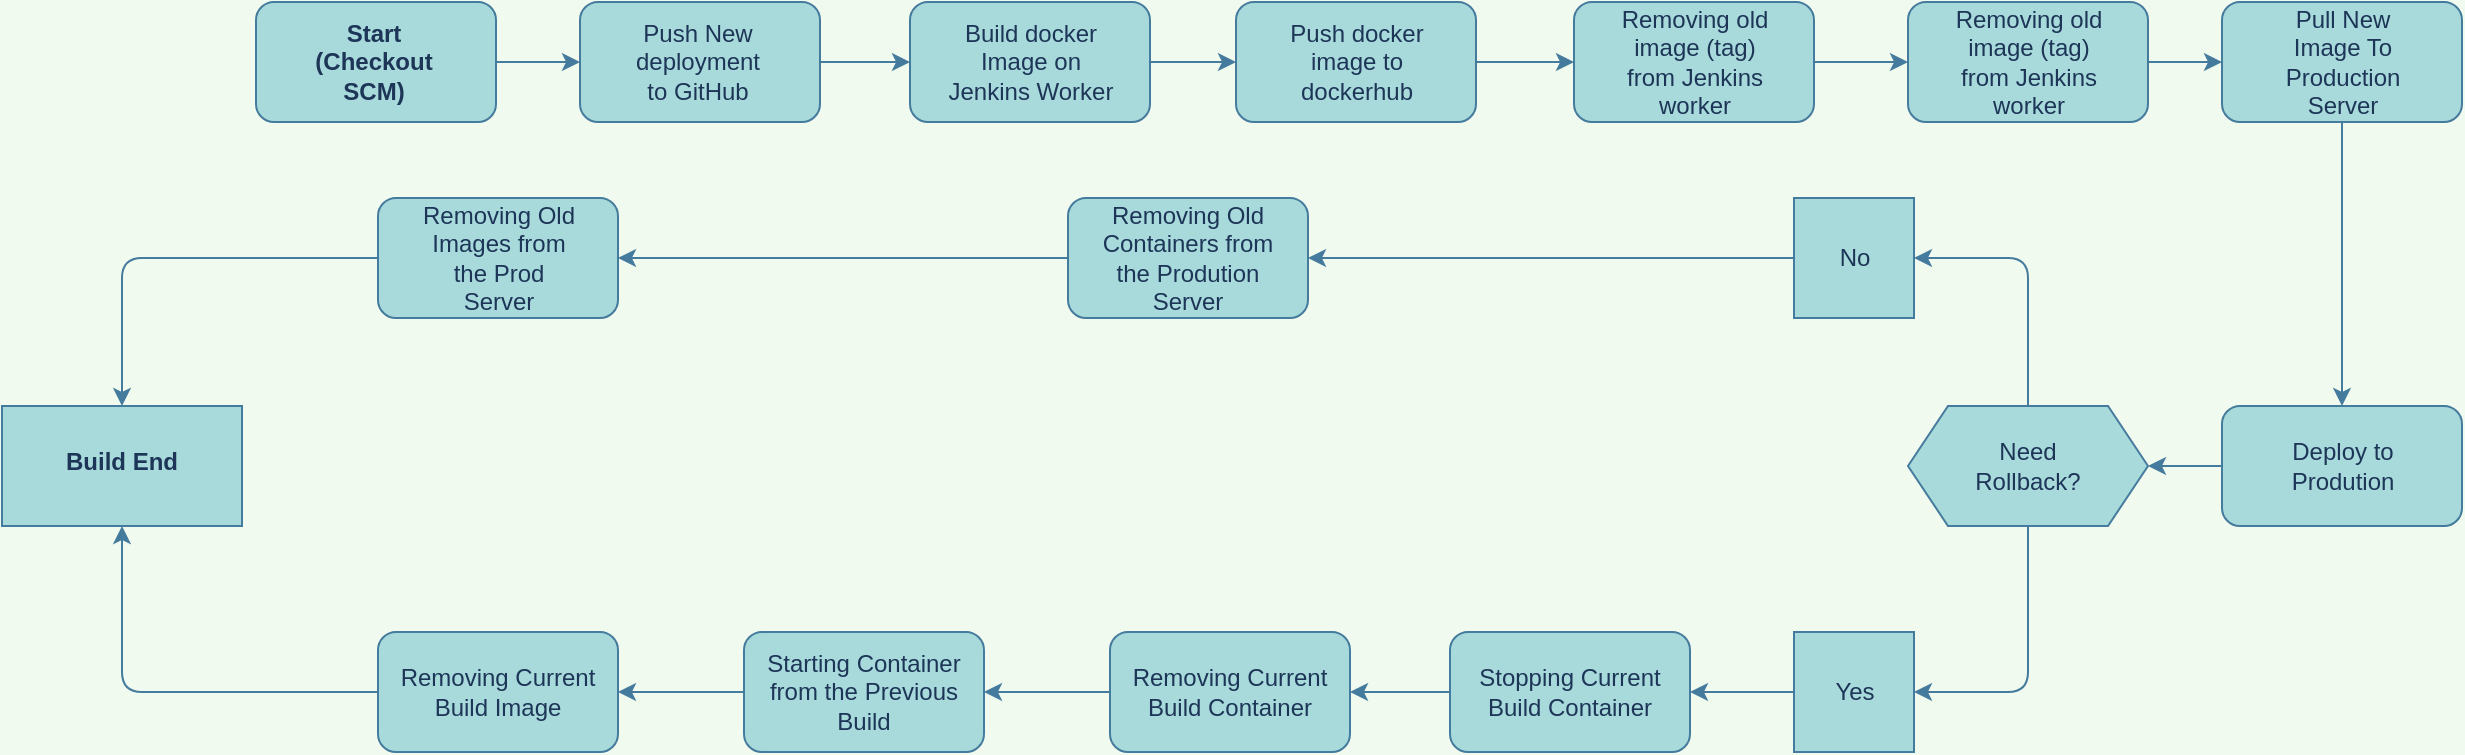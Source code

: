 <mxfile version="16.1.2" type="device"><diagram id="RAwgeoSbPlUqaqj36dcK" name="Page-1"><mxGraphModel dx="1422" dy="865" grid="0" gridSize="10" guides="1" tooltips="1" connect="1" arrows="1" fold="1" page="0" pageScale="1" pageWidth="1169" pageHeight="827" background="#F1FAEE" math="0" shadow="0"><root><mxCell id="0"/><mxCell id="1" parent="0"/><mxCell id="K67TKa0YOjbM_69NLetk-1" value="" style="group" vertex="1" connectable="0" parent="1"><mxGeometry x="136" y="303" width="1230" height="375" as="geometry"/></mxCell><mxCell id="l6Wf8PHzIdrjSA_T0MkG-34" value="" style="group;fontStyle=1" parent="K67TKa0YOjbM_69NLetk-1" vertex="1" connectable="0"><mxGeometry x="1110" y="202" width="120" height="60" as="geometry"/></mxCell><mxCell id="l6Wf8PHzIdrjSA_T0MkG-35" value="" style="rounded=1;whiteSpace=wrap;html=1;fillColor=#A8DADC;strokeColor=#457B9D;fontColor=#1D3557;aspect=fixed;" parent="l6Wf8PHzIdrjSA_T0MkG-34" vertex="1"><mxGeometry width="120" height="60" as="geometry"/></mxCell><mxCell id="l6Wf8PHzIdrjSA_T0MkG-36" value="Deploy to Prodution" style="text;html=1;strokeColor=none;fillColor=none;align=center;verticalAlign=middle;whiteSpace=wrap;rounded=0;fontColor=#1D3557;" parent="l6Wf8PHzIdrjSA_T0MkG-34" vertex="1"><mxGeometry x="17.5" y="15" width="85" height="30" as="geometry"/></mxCell><mxCell id="l6Wf8PHzIdrjSA_T0MkG-38" style="edgeStyle=orthogonalEdgeStyle;curved=0;rounded=1;sketch=0;orthogonalLoop=1;jettySize=auto;html=1;entryX=0.5;entryY=0;entryDx=0;entryDy=0;fontColor=#1D3557;strokeColor=#457B9D;fillColor=#A8DADC;" parent="K67TKa0YOjbM_69NLetk-1" source="l6Wf8PHzIdrjSA_T0MkG-29" target="l6Wf8PHzIdrjSA_T0MkG-35" edge="1"><mxGeometry relative="1" as="geometry"/></mxCell><mxCell id="l6Wf8PHzIdrjSA_T0MkG-39" value="" style="shape=hexagon;perimeter=hexagonPerimeter2;whiteSpace=wrap;html=1;fixedSize=1;rounded=0;sketch=0;fontColor=#1D3557;strokeColor=#457B9D;fillColor=#A8DADC;" parent="K67TKa0YOjbM_69NLetk-1" vertex="1"><mxGeometry x="953" y="202" width="120" height="60" as="geometry"/></mxCell><mxCell id="l6Wf8PHzIdrjSA_T0MkG-40" style="edgeStyle=orthogonalEdgeStyle;curved=0;rounded=1;sketch=0;orthogonalLoop=1;jettySize=auto;html=1;fontColor=#1D3557;strokeColor=#457B9D;fillColor=#A8DADC;" parent="K67TKa0YOjbM_69NLetk-1" source="l6Wf8PHzIdrjSA_T0MkG-35" target="l6Wf8PHzIdrjSA_T0MkG-39" edge="1"><mxGeometry relative="1" as="geometry"/></mxCell><mxCell id="l6Wf8PHzIdrjSA_T0MkG-41" value="Need Rollback?" style="text;html=1;strokeColor=none;fillColor=none;align=center;verticalAlign=middle;whiteSpace=wrap;rounded=0;sketch=0;fontColor=#1D3557;container=0;" parent="K67TKa0YOjbM_69NLetk-1" vertex="1"><mxGeometry x="983" y="217" width="60" height="30" as="geometry"><mxRectangle x="1113" y="520" width="115" height="18" as="alternateBounds"/></mxGeometry></mxCell><mxCell id="l6Wf8PHzIdrjSA_T0MkG-50" value="" style="group" parent="K67TKa0YOjbM_69NLetk-1" vertex="1" connectable="0"><mxGeometry x="896" y="98" width="60" height="60" as="geometry"/></mxCell><mxCell id="l6Wf8PHzIdrjSA_T0MkG-48" value="" style="whiteSpace=wrap;html=1;aspect=fixed;rounded=0;sketch=0;fontColor=#1D3557;strokeColor=#457B9D;fillColor=#A8DADC;" parent="l6Wf8PHzIdrjSA_T0MkG-50" vertex="1"><mxGeometry width="60" height="60" as="geometry"/></mxCell><mxCell id="l6Wf8PHzIdrjSA_T0MkG-49" value="No" style="text;html=1;strokeColor=none;fillColor=none;align=center;verticalAlign=middle;whiteSpace=wrap;rounded=0;sketch=0;fontColor=#1D3557;" parent="l6Wf8PHzIdrjSA_T0MkG-50" vertex="1"><mxGeometry x="13.5" y="15" width="33" height="30" as="geometry"/></mxCell><mxCell id="l6Wf8PHzIdrjSA_T0MkG-59" style="edgeStyle=orthogonalEdgeStyle;curved=0;rounded=1;sketch=0;orthogonalLoop=1;jettySize=auto;html=1;entryX=1;entryY=0.5;entryDx=0;entryDy=0;fontColor=#1D3557;strokeColor=#457B9D;fillColor=#A8DADC;" parent="K67TKa0YOjbM_69NLetk-1" source="l6Wf8PHzIdrjSA_T0MkG-39" target="l6Wf8PHzIdrjSA_T0MkG-48" edge="1"><mxGeometry relative="1" as="geometry"/></mxCell><mxCell id="l6Wf8PHzIdrjSA_T0MkG-56" value="" style="group" parent="K67TKa0YOjbM_69NLetk-1" vertex="1" connectable="0"><mxGeometry x="896" y="315" width="60" height="60" as="geometry"/></mxCell><mxCell id="l6Wf8PHzIdrjSA_T0MkG-57" value="" style="whiteSpace=wrap;html=1;aspect=fixed;rounded=0;sketch=0;fontColor=#1D3557;strokeColor=#457B9D;fillColor=#A8DADC;" parent="l6Wf8PHzIdrjSA_T0MkG-56" vertex="1"><mxGeometry width="60" height="60" as="geometry"/></mxCell><mxCell id="l6Wf8PHzIdrjSA_T0MkG-58" value="Yes" style="text;html=1;strokeColor=none;fillColor=none;align=center;verticalAlign=middle;whiteSpace=wrap;rounded=0;sketch=0;fontColor=#1D3557;" parent="l6Wf8PHzIdrjSA_T0MkG-56" vertex="1"><mxGeometry x="13.5" y="15" width="33" height="30" as="geometry"/></mxCell><mxCell id="l6Wf8PHzIdrjSA_T0MkG-63" value="" style="group;fontStyle=1" parent="K67TKa0YOjbM_69NLetk-1" vertex="1" connectable="0"><mxGeometry x="533" y="98" width="120" height="60" as="geometry"/></mxCell><mxCell id="l6Wf8PHzIdrjSA_T0MkG-64" value="" style="rounded=1;whiteSpace=wrap;html=1;fillColor=#A8DADC;strokeColor=#457B9D;fontColor=#1D3557;aspect=fixed;" parent="l6Wf8PHzIdrjSA_T0MkG-63" vertex="1"><mxGeometry width="120" height="60" as="geometry"/></mxCell><mxCell id="l6Wf8PHzIdrjSA_T0MkG-65" value="&lt;font style=&quot;font-size: 12px&quot;&gt;Removing Old Containers from the Prodution Server&lt;/font&gt;" style="text;html=1;strokeColor=none;fillColor=none;align=center;verticalAlign=middle;whiteSpace=wrap;rounded=0;fontColor=#1D3557;" parent="l6Wf8PHzIdrjSA_T0MkG-63" vertex="1"><mxGeometry x="9.25" y="15" width="101.5" height="30" as="geometry"/></mxCell><mxCell id="l6Wf8PHzIdrjSA_T0MkG-66" value="" style="group;fontStyle=1" parent="K67TKa0YOjbM_69NLetk-1" vertex="1" connectable="0"><mxGeometry x="188" y="98" width="120" height="60" as="geometry"/></mxCell><mxCell id="l6Wf8PHzIdrjSA_T0MkG-67" value="" style="rounded=1;whiteSpace=wrap;html=1;fillColor=#A8DADC;strokeColor=#457B9D;fontColor=#1D3557;aspect=fixed;" parent="l6Wf8PHzIdrjSA_T0MkG-66" vertex="1"><mxGeometry width="120" height="60" as="geometry"/></mxCell><mxCell id="l6Wf8PHzIdrjSA_T0MkG-68" value="Removing Old Images from the Prod Server" style="text;html=1;strokeColor=none;fillColor=none;align=center;verticalAlign=middle;whiteSpace=wrap;rounded=0;fontColor=#1D3557;" parent="l6Wf8PHzIdrjSA_T0MkG-66" vertex="1"><mxGeometry x="17.5" y="15" width="85" height="30" as="geometry"/></mxCell><mxCell id="l6Wf8PHzIdrjSA_T0MkG-69" style="edgeStyle=orthogonalEdgeStyle;curved=0;rounded=1;sketch=0;orthogonalLoop=1;jettySize=auto;html=1;entryX=1;entryY=0.5;entryDx=0;entryDy=0;fontSize=11;fontColor=#1D3557;strokeColor=#457B9D;fillColor=#A8DADC;" parent="K67TKa0YOjbM_69NLetk-1" source="l6Wf8PHzIdrjSA_T0MkG-48" target="l6Wf8PHzIdrjSA_T0MkG-64" edge="1"><mxGeometry relative="1" as="geometry"/></mxCell><mxCell id="l6Wf8PHzIdrjSA_T0MkG-73" style="edgeStyle=orthogonalEdgeStyle;curved=0;rounded=1;sketch=0;orthogonalLoop=1;jettySize=auto;html=1;fontSize=11;fontColor=#1D3557;strokeColor=#457B9D;fillColor=#A8DADC;" parent="K67TKa0YOjbM_69NLetk-1" source="l6Wf8PHzIdrjSA_T0MkG-64" target="l6Wf8PHzIdrjSA_T0MkG-67" edge="1"><mxGeometry relative="1" as="geometry"/></mxCell><mxCell id="l6Wf8PHzIdrjSA_T0MkG-74" value="" style="group;fontStyle=1" parent="K67TKa0YOjbM_69NLetk-1" vertex="1" connectable="0"><mxGeometry x="724" y="315" width="120" height="60" as="geometry"/></mxCell><mxCell id="l6Wf8PHzIdrjSA_T0MkG-75" value="" style="rounded=1;whiteSpace=wrap;html=1;fillColor=#A8DADC;strokeColor=#457B9D;fontColor=#1D3557;aspect=fixed;" parent="l6Wf8PHzIdrjSA_T0MkG-74" vertex="1"><mxGeometry width="120" height="60" as="geometry"/></mxCell><mxCell id="l6Wf8PHzIdrjSA_T0MkG-76" value="&lt;font style=&quot;font-size: 12px&quot;&gt;Stopping Current Build Container&lt;/font&gt;" style="text;html=1;strokeColor=none;fillColor=none;align=center;verticalAlign=middle;whiteSpace=wrap;rounded=0;fontColor=#1D3557;" parent="l6Wf8PHzIdrjSA_T0MkG-74" vertex="1"><mxGeometry x="9.25" y="15" width="101.5" height="30" as="geometry"/></mxCell><mxCell id="l6Wf8PHzIdrjSA_T0MkG-77" value="" style="group;fontStyle=1" parent="K67TKa0YOjbM_69NLetk-1" vertex="1" connectable="0"><mxGeometry x="554" y="315" width="120" height="60" as="geometry"/></mxCell><mxCell id="l6Wf8PHzIdrjSA_T0MkG-78" value="" style="rounded=1;whiteSpace=wrap;html=1;fillColor=#A8DADC;strokeColor=#457B9D;fontColor=#1D3557;aspect=fixed;" parent="l6Wf8PHzIdrjSA_T0MkG-77" vertex="1"><mxGeometry width="120" height="60" as="geometry"/></mxCell><mxCell id="l6Wf8PHzIdrjSA_T0MkG-79" value="&lt;font style=&quot;font-size: 12px&quot;&gt;Removing Current Build Container&lt;/font&gt;" style="text;html=1;strokeColor=none;fillColor=none;align=center;verticalAlign=middle;whiteSpace=wrap;rounded=0;fontColor=#1D3557;" parent="l6Wf8PHzIdrjSA_T0MkG-77" vertex="1"><mxGeometry x="9.25" y="15" width="101.5" height="30" as="geometry"/></mxCell><mxCell id="l6Wf8PHzIdrjSA_T0MkG-80" value="" style="group;fontStyle=1" parent="K67TKa0YOjbM_69NLetk-1" vertex="1" connectable="0"><mxGeometry x="371" y="315" width="120" height="60" as="geometry"/></mxCell><mxCell id="l6Wf8PHzIdrjSA_T0MkG-81" value="" style="rounded=1;whiteSpace=wrap;html=1;fillColor=#A8DADC;strokeColor=#457B9D;fontColor=#1D3557;aspect=fixed;" parent="l6Wf8PHzIdrjSA_T0MkG-80" vertex="1"><mxGeometry width="120" height="60" as="geometry"/></mxCell><mxCell id="l6Wf8PHzIdrjSA_T0MkG-82" value="&lt;font style=&quot;font-size: 12px&quot;&gt;Starting Container from the Previous Build&lt;/font&gt;" style="text;html=1;strokeColor=none;fillColor=none;align=center;verticalAlign=middle;whiteSpace=wrap;rounded=0;fontColor=#1D3557;" parent="l6Wf8PHzIdrjSA_T0MkG-80" vertex="1"><mxGeometry x="9.25" y="15" width="101.5" height="30" as="geometry"/></mxCell><mxCell id="l6Wf8PHzIdrjSA_T0MkG-83" value="" style="group;fontStyle=1" parent="K67TKa0YOjbM_69NLetk-1" vertex="1" connectable="0"><mxGeometry x="188" y="315" width="120" height="60" as="geometry"/></mxCell><mxCell id="l6Wf8PHzIdrjSA_T0MkG-84" value="" style="rounded=1;whiteSpace=wrap;html=1;fillColor=#A8DADC;strokeColor=#457B9D;fontColor=#1D3557;aspect=fixed;" parent="l6Wf8PHzIdrjSA_T0MkG-83" vertex="1"><mxGeometry width="120" height="60" as="geometry"/></mxCell><mxCell id="l6Wf8PHzIdrjSA_T0MkG-85" value="&lt;font style=&quot;font-size: 12px&quot;&gt;Removing Current Build Image&lt;/font&gt;" style="text;html=1;strokeColor=none;fillColor=none;align=center;verticalAlign=middle;whiteSpace=wrap;rounded=0;fontColor=#1D3557;" parent="l6Wf8PHzIdrjSA_T0MkG-83" vertex="1"><mxGeometry x="9.25" y="15" width="101.5" height="30" as="geometry"/></mxCell><mxCell id="l6Wf8PHzIdrjSA_T0MkG-86" style="edgeStyle=orthogonalEdgeStyle;curved=0;rounded=1;sketch=0;orthogonalLoop=1;jettySize=auto;html=1;entryX=1;entryY=0.5;entryDx=0;entryDy=0;fontSize=12;fontColor=#1D3557;strokeColor=#457B9D;fillColor=#A8DADC;" parent="K67TKa0YOjbM_69NLetk-1" source="l6Wf8PHzIdrjSA_T0MkG-57" target="l6Wf8PHzIdrjSA_T0MkG-75" edge="1"><mxGeometry relative="1" as="geometry"/></mxCell><mxCell id="l6Wf8PHzIdrjSA_T0MkG-89" style="edgeStyle=orthogonalEdgeStyle;curved=0;rounded=1;sketch=0;orthogonalLoop=1;jettySize=auto;html=1;entryX=1;entryY=0.5;entryDx=0;entryDy=0;fontSize=12;fontColor=#1D3557;strokeColor=#457B9D;fillColor=#A8DADC;" parent="K67TKa0YOjbM_69NLetk-1" source="l6Wf8PHzIdrjSA_T0MkG-75" target="l6Wf8PHzIdrjSA_T0MkG-78" edge="1"><mxGeometry relative="1" as="geometry"/></mxCell><mxCell id="l6Wf8PHzIdrjSA_T0MkG-90" style="edgeStyle=orthogonalEdgeStyle;curved=0;rounded=1;sketch=0;orthogonalLoop=1;jettySize=auto;html=1;entryX=1;entryY=0.5;entryDx=0;entryDy=0;fontSize=12;fontColor=#1D3557;strokeColor=#457B9D;fillColor=#A8DADC;" parent="K67TKa0YOjbM_69NLetk-1" source="l6Wf8PHzIdrjSA_T0MkG-78" target="l6Wf8PHzIdrjSA_T0MkG-81" edge="1"><mxGeometry relative="1" as="geometry"/></mxCell><mxCell id="l6Wf8PHzIdrjSA_T0MkG-91" style="edgeStyle=orthogonalEdgeStyle;curved=0;rounded=1;sketch=0;orthogonalLoop=1;jettySize=auto;html=1;entryX=1;entryY=0.5;entryDx=0;entryDy=0;fontSize=12;fontColor=#1D3557;strokeColor=#457B9D;fillColor=#A8DADC;" parent="K67TKa0YOjbM_69NLetk-1" source="l6Wf8PHzIdrjSA_T0MkG-81" target="l6Wf8PHzIdrjSA_T0MkG-84" edge="1"><mxGeometry relative="1" as="geometry"/></mxCell><mxCell id="l6Wf8PHzIdrjSA_T0MkG-92" value="" style="rounded=0;whiteSpace=wrap;html=1;sketch=0;fontSize=12;fontColor=#1D3557;strokeColor=#457B9D;fillColor=#A8DADC;" parent="K67TKa0YOjbM_69NLetk-1" vertex="1"><mxGeometry y="202" width="120" height="60" as="geometry"/></mxCell><mxCell id="l6Wf8PHzIdrjSA_T0MkG-93" style="edgeStyle=orthogonalEdgeStyle;curved=0;rounded=1;sketch=0;orthogonalLoop=1;jettySize=auto;html=1;entryX=0.5;entryY=0;entryDx=0;entryDy=0;fontSize=12;fontColor=#1D3557;strokeColor=#457B9D;fillColor=#A8DADC;" parent="K67TKa0YOjbM_69NLetk-1" source="l6Wf8PHzIdrjSA_T0MkG-67" target="l6Wf8PHzIdrjSA_T0MkG-92" edge="1"><mxGeometry relative="1" as="geometry"/></mxCell><mxCell id="l6Wf8PHzIdrjSA_T0MkG-94" style="edgeStyle=orthogonalEdgeStyle;curved=0;rounded=1;sketch=0;orthogonalLoop=1;jettySize=auto;html=1;entryX=0.5;entryY=1;entryDx=0;entryDy=0;fontSize=12;fontColor=#1D3557;strokeColor=#457B9D;fillColor=#A8DADC;" parent="K67TKa0YOjbM_69NLetk-1" source="l6Wf8PHzIdrjSA_T0MkG-84" target="l6Wf8PHzIdrjSA_T0MkG-92" edge="1"><mxGeometry relative="1" as="geometry"/></mxCell><mxCell id="l6Wf8PHzIdrjSA_T0MkG-95" value="Build End" style="text;html=1;strokeColor=none;fillColor=none;align=center;verticalAlign=middle;whiteSpace=wrap;rounded=0;fontColor=#1D3557;fontStyle=1" parent="K67TKa0YOjbM_69NLetk-1" vertex="1"><mxGeometry x="25" y="215" width="70" height="30" as="geometry"/></mxCell><mxCell id="l6Wf8PHzIdrjSA_T0MkG-8" value="" style="group;fontStyle=1" parent="K67TKa0YOjbM_69NLetk-1" vertex="1" connectable="0"><mxGeometry x="289" width="120" height="60" as="geometry"/></mxCell><mxCell id="l6Wf8PHzIdrjSA_T0MkG-6" value="" style="rounded=1;whiteSpace=wrap;html=1;fillColor=#A8DADC;strokeColor=#457B9D;fontColor=#1D3557;" parent="l6Wf8PHzIdrjSA_T0MkG-8" vertex="1"><mxGeometry width="120" height="60" as="geometry"/></mxCell><mxCell id="l6Wf8PHzIdrjSA_T0MkG-7" value="Push New deployment to GitHub" style="text;html=1;strokeColor=none;fillColor=none;align=center;verticalAlign=middle;whiteSpace=wrap;rounded=0;fontColor=#1D3557;" parent="l6Wf8PHzIdrjSA_T0MkG-8" vertex="1"><mxGeometry x="24" y="15" width="70" height="30" as="geometry"/></mxCell><mxCell id="l6Wf8PHzIdrjSA_T0MkG-11" value="" style="group;fontStyle=1" parent="K67TKa0YOjbM_69NLetk-1" vertex="1" connectable="0"><mxGeometry x="454" width="120" height="60" as="geometry"/></mxCell><mxCell id="l6Wf8PHzIdrjSA_T0MkG-12" value="" style="rounded=1;whiteSpace=wrap;html=1;fillColor=#A8DADC;strokeColor=#457B9D;fontColor=#1D3557;" parent="l6Wf8PHzIdrjSA_T0MkG-11" vertex="1"><mxGeometry width="120" height="60" as="geometry"/></mxCell><mxCell id="l6Wf8PHzIdrjSA_T0MkG-13" value="Build docker Image on Jenkins Worker" style="text;html=1;strokeColor=none;fillColor=none;align=center;verticalAlign=middle;whiteSpace=wrap;rounded=0;fontColor=#1D3557;" parent="l6Wf8PHzIdrjSA_T0MkG-11" vertex="1"><mxGeometry x="17.5" y="15" width="85" height="30" as="geometry"/></mxCell><mxCell id="l6Wf8PHzIdrjSA_T0MkG-14" style="edgeStyle=orthogonalEdgeStyle;curved=0;rounded=1;sketch=0;orthogonalLoop=1;jettySize=auto;html=1;fontColor=#1D3557;strokeColor=#457B9D;fillColor=#A8DADC;" parent="K67TKa0YOjbM_69NLetk-1" source="l6Wf8PHzIdrjSA_T0MkG-6" target="l6Wf8PHzIdrjSA_T0MkG-12" edge="1"><mxGeometry relative="1" as="geometry"/></mxCell><mxCell id="l6Wf8PHzIdrjSA_T0MkG-15" value="" style="group" parent="K67TKa0YOjbM_69NLetk-1" vertex="1" connectable="0"><mxGeometry x="127" width="120" height="60" as="geometry"/></mxCell><mxCell id="l6Wf8PHzIdrjSA_T0MkG-3" value="" style="rounded=1;whiteSpace=wrap;html=1;fillColor=#A8DADC;strokeColor=#457B9D;fontColor=#1D3557;" parent="l6Wf8PHzIdrjSA_T0MkG-15" vertex="1"><mxGeometry width="120" height="60" as="geometry"/></mxCell><mxCell id="l6Wf8PHzIdrjSA_T0MkG-4" value="Start (Checkout SCM)" style="text;html=1;strokeColor=none;fillColor=none;align=center;verticalAlign=middle;whiteSpace=wrap;rounded=0;fontColor=#1D3557;fontStyle=1" parent="l6Wf8PHzIdrjSA_T0MkG-15" vertex="1"><mxGeometry x="24" y="15" width="70" height="30" as="geometry"/></mxCell><mxCell id="l6Wf8PHzIdrjSA_T0MkG-10" style="edgeStyle=orthogonalEdgeStyle;curved=0;rounded=1;sketch=0;orthogonalLoop=1;jettySize=auto;html=1;entryX=0;entryY=0.5;entryDx=0;entryDy=0;fontColor=#1D3557;strokeColor=#457B9D;fillColor=#A8DADC;" parent="K67TKa0YOjbM_69NLetk-1" source="l6Wf8PHzIdrjSA_T0MkG-3" target="l6Wf8PHzIdrjSA_T0MkG-6" edge="1"><mxGeometry relative="1" as="geometry"/></mxCell><mxCell id="l6Wf8PHzIdrjSA_T0MkG-16" value="" style="group;fontStyle=1" parent="K67TKa0YOjbM_69NLetk-1" vertex="1" connectable="0"><mxGeometry x="617" width="120" height="60" as="geometry"/></mxCell><mxCell id="l6Wf8PHzIdrjSA_T0MkG-17" value="" style="rounded=1;whiteSpace=wrap;html=1;fillColor=#A8DADC;strokeColor=#457B9D;fontColor=#1D3557;" parent="l6Wf8PHzIdrjSA_T0MkG-16" vertex="1"><mxGeometry width="120" height="60" as="geometry"/></mxCell><mxCell id="l6Wf8PHzIdrjSA_T0MkG-18" value="Push docker image to dockerhub" style="text;html=1;strokeColor=none;fillColor=none;align=center;verticalAlign=middle;whiteSpace=wrap;rounded=0;fontColor=#1D3557;" parent="l6Wf8PHzIdrjSA_T0MkG-16" vertex="1"><mxGeometry x="17.5" y="15" width="85" height="30" as="geometry"/></mxCell><mxCell id="l6Wf8PHzIdrjSA_T0MkG-19" style="edgeStyle=orthogonalEdgeStyle;curved=0;rounded=1;sketch=0;orthogonalLoop=1;jettySize=auto;html=1;fontColor=#1D3557;strokeColor=#457B9D;fillColor=#A8DADC;" parent="K67TKa0YOjbM_69NLetk-1" source="l6Wf8PHzIdrjSA_T0MkG-12" target="l6Wf8PHzIdrjSA_T0MkG-17" edge="1"><mxGeometry relative="1" as="geometry"/></mxCell><mxCell id="l6Wf8PHzIdrjSA_T0MkG-20" value="" style="group;fontStyle=1" parent="K67TKa0YOjbM_69NLetk-1" vertex="1" connectable="0"><mxGeometry x="786" width="120" height="60" as="geometry"/></mxCell><mxCell id="l6Wf8PHzIdrjSA_T0MkG-21" value="" style="rounded=1;whiteSpace=wrap;html=1;fillColor=#A8DADC;strokeColor=#457B9D;fontColor=#1D3557;" parent="l6Wf8PHzIdrjSA_T0MkG-20" vertex="1"><mxGeometry width="120" height="60" as="geometry"/></mxCell><mxCell id="l6Wf8PHzIdrjSA_T0MkG-22" value="Removing old image (tag) from Jenkins worker" style="text;html=1;strokeColor=none;fillColor=none;align=center;verticalAlign=middle;whiteSpace=wrap;rounded=0;fontColor=#1D3557;" parent="l6Wf8PHzIdrjSA_T0MkG-20" vertex="1"><mxGeometry x="17.5" y="15" width="85" height="30" as="geometry"/></mxCell><mxCell id="l6Wf8PHzIdrjSA_T0MkG-23" style="edgeStyle=orthogonalEdgeStyle;curved=0;rounded=1;sketch=0;orthogonalLoop=1;jettySize=auto;html=1;entryX=0;entryY=0.5;entryDx=0;entryDy=0;fontColor=#1D3557;strokeColor=#457B9D;fillColor=#A8DADC;" parent="K67TKa0YOjbM_69NLetk-1" source="l6Wf8PHzIdrjSA_T0MkG-17" target="l6Wf8PHzIdrjSA_T0MkG-21" edge="1"><mxGeometry relative="1" as="geometry"/></mxCell><mxCell id="l6Wf8PHzIdrjSA_T0MkG-24" value="" style="group;fontStyle=1" parent="K67TKa0YOjbM_69NLetk-1" vertex="1" connectable="0"><mxGeometry x="953" width="120" height="60" as="geometry"/></mxCell><mxCell id="l6Wf8PHzIdrjSA_T0MkG-25" value="" style="rounded=1;whiteSpace=wrap;html=1;fillColor=#A8DADC;strokeColor=#457B9D;fontColor=#1D3557;" parent="l6Wf8PHzIdrjSA_T0MkG-24" vertex="1"><mxGeometry width="120" height="60" as="geometry"/></mxCell><mxCell id="l6Wf8PHzIdrjSA_T0MkG-26" value="Removing old image (tag) from Jenkins worker" style="text;html=1;strokeColor=none;fillColor=none;align=center;verticalAlign=middle;whiteSpace=wrap;rounded=0;fontColor=#1D3557;" parent="l6Wf8PHzIdrjSA_T0MkG-24" vertex="1"><mxGeometry x="17.5" y="15" width="85" height="30" as="geometry"/></mxCell><mxCell id="l6Wf8PHzIdrjSA_T0MkG-27" style="edgeStyle=orthogonalEdgeStyle;curved=0;rounded=1;sketch=0;orthogonalLoop=1;jettySize=auto;html=1;fontColor=#1D3557;strokeColor=#457B9D;fillColor=#A8DADC;" parent="K67TKa0YOjbM_69NLetk-1" source="l6Wf8PHzIdrjSA_T0MkG-21" target="l6Wf8PHzIdrjSA_T0MkG-25" edge="1"><mxGeometry relative="1" as="geometry"/></mxCell><mxCell id="l6Wf8PHzIdrjSA_T0MkG-28" value="" style="group;fontStyle=1" parent="K67TKa0YOjbM_69NLetk-1" vertex="1" connectable="0"><mxGeometry x="1110" width="120" height="60" as="geometry"/></mxCell><mxCell id="l6Wf8PHzIdrjSA_T0MkG-29" value="" style="rounded=1;whiteSpace=wrap;html=1;fillColor=#A8DADC;strokeColor=#457B9D;fontColor=#1D3557;" parent="l6Wf8PHzIdrjSA_T0MkG-28" vertex="1"><mxGeometry width="120" height="60" as="geometry"/></mxCell><mxCell id="l6Wf8PHzIdrjSA_T0MkG-30" value="Pull New Image To Production Server" style="text;html=1;strokeColor=none;fillColor=none;align=center;verticalAlign=middle;whiteSpace=wrap;rounded=0;fontColor=#1D3557;" parent="l6Wf8PHzIdrjSA_T0MkG-28" vertex="1"><mxGeometry x="17.5" y="15" width="85" height="30" as="geometry"/></mxCell><mxCell id="l6Wf8PHzIdrjSA_T0MkG-33" style="edgeStyle=orthogonalEdgeStyle;curved=0;rounded=1;sketch=0;orthogonalLoop=1;jettySize=auto;html=1;fontColor=#1D3557;strokeColor=#457B9D;fillColor=#A8DADC;" parent="K67TKa0YOjbM_69NLetk-1" source="l6Wf8PHzIdrjSA_T0MkG-25" target="l6Wf8PHzIdrjSA_T0MkG-29" edge="1"><mxGeometry relative="1" as="geometry"/></mxCell><mxCell id="l6Wf8PHzIdrjSA_T0MkG-61" style="edgeStyle=orthogonalEdgeStyle;curved=0;rounded=1;sketch=0;orthogonalLoop=1;jettySize=auto;html=1;entryX=1;entryY=0.5;entryDx=0;entryDy=0;fontColor=#1D3557;strokeColor=#457B9D;fillColor=#A8DADC;" parent="K67TKa0YOjbM_69NLetk-1" source="l6Wf8PHzIdrjSA_T0MkG-39" target="l6Wf8PHzIdrjSA_T0MkG-57" edge="1"><mxGeometry relative="1" as="geometry"/></mxCell></root></mxGraphModel></diagram></mxfile>